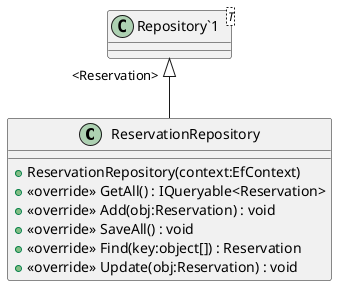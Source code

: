 @startuml
class ReservationRepository {
    + ReservationRepository(context:EfContext)
    + <<override>> GetAll() : IQueryable<Reservation>
    + <<override>> Add(obj:Reservation) : void
    + <<override>> SaveAll() : void
    + <<override>> Find(key:object[]) : Reservation
    + <<override>> Update(obj:Reservation) : void
}
class "Repository`1"<T> {
}
"Repository`1" "<Reservation>" <|-- ReservationRepository
@enduml
